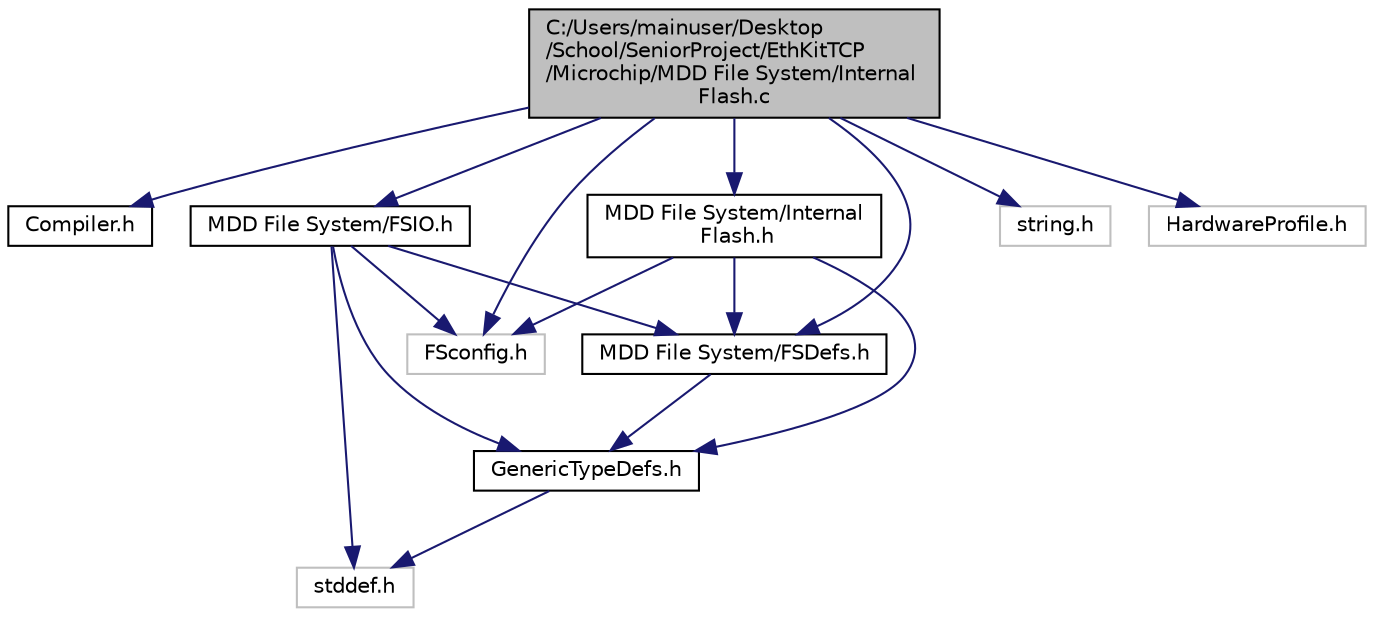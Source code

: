 digraph "C:/Users/mainuser/Desktop/School/SeniorProject/EthKitTCP/Microchip/MDD File System/Internal Flash.c"
{
  edge [fontname="Helvetica",fontsize="10",labelfontname="Helvetica",labelfontsize="10"];
  node [fontname="Helvetica",fontsize="10",shape=record];
  Node1 [label="C:/Users/mainuser/Desktop\l/School/SeniorProject/EthKitTCP\l/Microchip/MDD File System/Internal \lFlash.c",height=0.2,width=0.4,color="black", fillcolor="grey75", style="filled", fontcolor="black"];
  Node1 -> Node2 [color="midnightblue",fontsize="10",style="solid"];
  Node2 [label="Compiler.h",height=0.2,width=0.4,color="black", fillcolor="white", style="filled",URL="$_compiler_8h.html"];
  Node1 -> Node3 [color="midnightblue",fontsize="10",style="solid"];
  Node3 [label="MDD File System/FSIO.h",height=0.2,width=0.4,color="black", fillcolor="white", style="filled",URL="$_f_s_i_o_8h.html"];
  Node3 -> Node4 [color="midnightblue",fontsize="10",style="solid"];
  Node4 [label="GenericTypeDefs.h",height=0.2,width=0.4,color="black", fillcolor="white", style="filled",URL="$_generic_type_defs_8h.html"];
  Node4 -> Node5 [color="midnightblue",fontsize="10",style="solid"];
  Node5 [label="stddef.h",height=0.2,width=0.4,color="grey75", fillcolor="white", style="filled"];
  Node3 -> Node6 [color="midnightblue",fontsize="10",style="solid"];
  Node6 [label="FSconfig.h",height=0.2,width=0.4,color="grey75", fillcolor="white", style="filled"];
  Node3 -> Node7 [color="midnightblue",fontsize="10",style="solid"];
  Node7 [label="MDD File System/FSDefs.h",height=0.2,width=0.4,color="black", fillcolor="white", style="filled",URL="$_f_s_defs_8h.html"];
  Node7 -> Node4 [color="midnightblue",fontsize="10",style="solid"];
  Node3 -> Node5 [color="midnightblue",fontsize="10",style="solid"];
  Node1 -> Node7 [color="midnightblue",fontsize="10",style="solid"];
  Node1 -> Node8 [color="midnightblue",fontsize="10",style="solid"];
  Node8 [label="string.h",height=0.2,width=0.4,color="grey75", fillcolor="white", style="filled"];
  Node1 -> Node9 [color="midnightblue",fontsize="10",style="solid"];
  Node9 [label="MDD File System/Internal\l Flash.h",height=0.2,width=0.4,color="black", fillcolor="white", style="filled",URL="$_internal_01_flash_8h.html"];
  Node9 -> Node4 [color="midnightblue",fontsize="10",style="solid"];
  Node9 -> Node6 [color="midnightblue",fontsize="10",style="solid"];
  Node9 -> Node7 [color="midnightblue",fontsize="10",style="solid"];
  Node1 -> Node10 [color="midnightblue",fontsize="10",style="solid"];
  Node10 [label="HardwareProfile.h",height=0.2,width=0.4,color="grey75", fillcolor="white", style="filled"];
  Node1 -> Node6 [color="midnightblue",fontsize="10",style="solid"];
}
